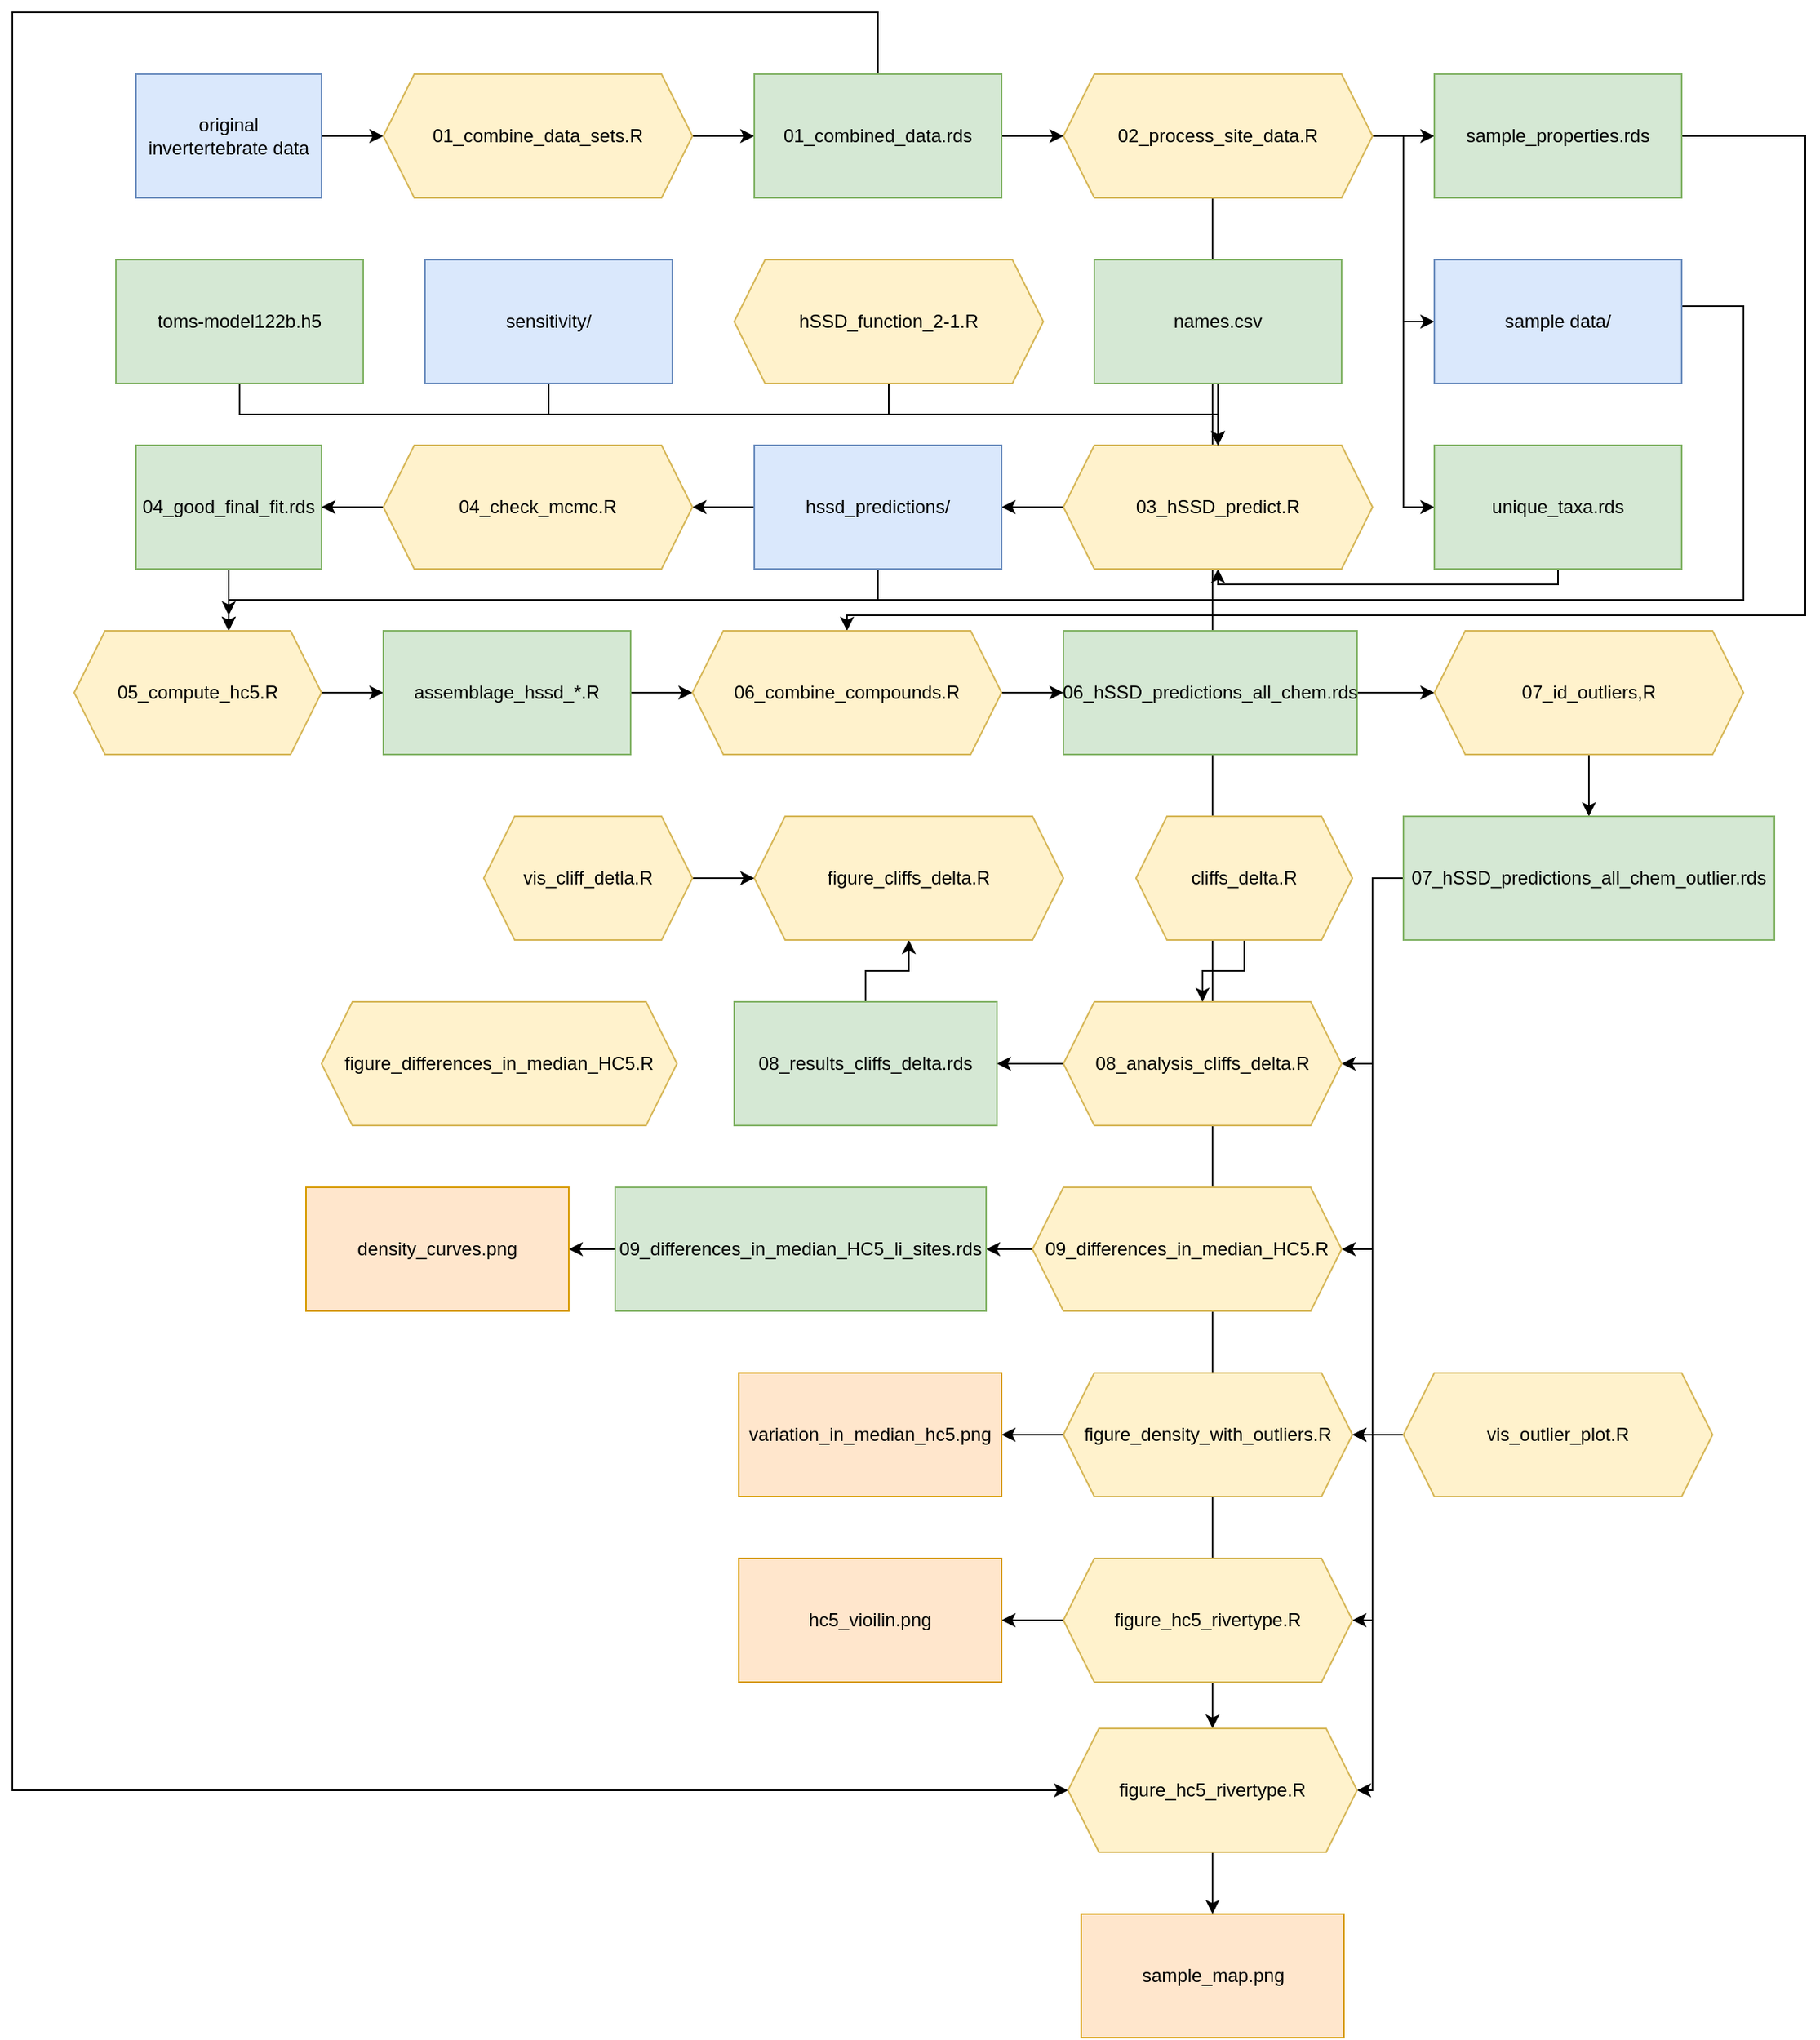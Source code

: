 <mxfile version="23.0.2" type="device">
  <diagram name="Seite-1" id="txEELcrRT0CtuvWOZt8n">
    <mxGraphModel dx="3046" dy="2218" grid="1" gridSize="10" guides="1" tooltips="1" connect="1" arrows="1" fold="1" page="1" pageScale="1" pageWidth="827" pageHeight="1169" math="0" shadow="0">
      <root>
        <mxCell id="0" />
        <mxCell id="1" parent="0" />
        <mxCell id="SzXTyKBljjCxeQ0iYxZj-3" style="edgeStyle=orthogonalEdgeStyle;rounded=0;orthogonalLoop=1;jettySize=auto;html=1;entryX=0;entryY=0.5;entryDx=0;entryDy=0;" parent="1" source="SzXTyKBljjCxeQ0iYxZj-1" target="SzXTyKBljjCxeQ0iYxZj-2" edge="1">
          <mxGeometry relative="1" as="geometry" />
        </mxCell>
        <mxCell id="SzXTyKBljjCxeQ0iYxZj-1" value="original invertertebrate data" style="rounded=0;whiteSpace=wrap;html=1;fillColor=#dae8fc;strokeColor=#6c8ebf;" parent="1" vertex="1">
          <mxGeometry x="40" y="40" width="120" height="80" as="geometry" />
        </mxCell>
        <mxCell id="SzXTyKBljjCxeQ0iYxZj-5" style="edgeStyle=orthogonalEdgeStyle;rounded=0;orthogonalLoop=1;jettySize=auto;html=1;entryX=0;entryY=0.5;entryDx=0;entryDy=0;" parent="1" source="SzXTyKBljjCxeQ0iYxZj-2" target="SzXTyKBljjCxeQ0iYxZj-4" edge="1">
          <mxGeometry relative="1" as="geometry" />
        </mxCell>
        <mxCell id="SzXTyKBljjCxeQ0iYxZj-2" value="01_combine_data_sets.R" style="shape=hexagon;perimeter=hexagonPerimeter2;whiteSpace=wrap;html=1;fixedSize=1;fillColor=#fff2cc;strokeColor=#d6b656;" parent="1" vertex="1">
          <mxGeometry x="200" y="40" width="200" height="80" as="geometry" />
        </mxCell>
        <mxCell id="SzXTyKBljjCxeQ0iYxZj-7" style="edgeStyle=orthogonalEdgeStyle;rounded=0;orthogonalLoop=1;jettySize=auto;html=1;entryX=0;entryY=0.5;entryDx=0;entryDy=0;" parent="1" source="SzXTyKBljjCxeQ0iYxZj-4" target="SzXTyKBljjCxeQ0iYxZj-6" edge="1">
          <mxGeometry relative="1" as="geometry" />
        </mxCell>
        <mxCell id="7hBWQhLTmkUA8XzlazY2-7" style="edgeStyle=orthogonalEdgeStyle;rounded=0;orthogonalLoop=1;jettySize=auto;html=1;entryX=0.5;entryY=0;entryDx=0;entryDy=0;" edge="1" parent="1" source="SzXTyKBljjCxeQ0iYxZj-4" target="7hBWQhLTmkUA8XzlazY2-5">
          <mxGeometry relative="1" as="geometry">
            <Array as="points">
              <mxPoint x="737" y="80" />
            </Array>
          </mxGeometry>
        </mxCell>
        <mxCell id="7hBWQhLTmkUA8XzlazY2-9" style="edgeStyle=orthogonalEdgeStyle;rounded=0;orthogonalLoop=1;jettySize=auto;html=1;entryX=0;entryY=0.5;entryDx=0;entryDy=0;" edge="1" parent="1" source="SzXTyKBljjCxeQ0iYxZj-4" target="7hBWQhLTmkUA8XzlazY2-5">
          <mxGeometry relative="1" as="geometry">
            <Array as="points">
              <mxPoint x="520" />
              <mxPoint x="-40" />
              <mxPoint x="-40" y="1150" />
            </Array>
          </mxGeometry>
        </mxCell>
        <mxCell id="SzXTyKBljjCxeQ0iYxZj-4" value="01_combined_data.rds" style="rounded=0;whiteSpace=wrap;html=1;fillColor=#d5e8d4;strokeColor=#82b366;" parent="1" vertex="1">
          <mxGeometry x="440" y="40" width="160" height="80" as="geometry" />
        </mxCell>
        <mxCell id="SzXTyKBljjCxeQ0iYxZj-9" style="edgeStyle=orthogonalEdgeStyle;rounded=0;orthogonalLoop=1;jettySize=auto;html=1;entryX=0;entryY=0.5;entryDx=0;entryDy=0;" parent="1" source="SzXTyKBljjCxeQ0iYxZj-6" target="SzXTyKBljjCxeQ0iYxZj-8" edge="1">
          <mxGeometry relative="1" as="geometry" />
        </mxCell>
        <mxCell id="SzXTyKBljjCxeQ0iYxZj-11" style="edgeStyle=orthogonalEdgeStyle;rounded=0;orthogonalLoop=1;jettySize=auto;html=1;entryX=0;entryY=0.5;entryDx=0;entryDy=0;" parent="1" source="SzXTyKBljjCxeQ0iYxZj-6" target="SzXTyKBljjCxeQ0iYxZj-10" edge="1">
          <mxGeometry relative="1" as="geometry">
            <Array as="points">
              <mxPoint x="860" y="80" />
              <mxPoint x="860" y="320" />
            </Array>
          </mxGeometry>
        </mxCell>
        <mxCell id="SzXTyKBljjCxeQ0iYxZj-13" style="edgeStyle=orthogonalEdgeStyle;rounded=0;orthogonalLoop=1;jettySize=auto;html=1;entryX=0;entryY=0.5;entryDx=0;entryDy=0;" parent="1" source="SzXTyKBljjCxeQ0iYxZj-6" target="SzXTyKBljjCxeQ0iYxZj-12" edge="1">
          <mxGeometry relative="1" as="geometry" />
        </mxCell>
        <mxCell id="SzXTyKBljjCxeQ0iYxZj-6" value="02_process_site_data.R" style="shape=hexagon;perimeter=hexagonPerimeter2;whiteSpace=wrap;html=1;fixedSize=1;fillColor=#fff2cc;strokeColor=#d6b656;" parent="1" vertex="1">
          <mxGeometry x="640" y="40" width="200" height="80" as="geometry" />
        </mxCell>
        <mxCell id="Wgxx5FANuueddd5IpZ-m-36" style="edgeStyle=orthogonalEdgeStyle;rounded=0;orthogonalLoop=1;jettySize=auto;html=1;" parent="1" source="SzXTyKBljjCxeQ0iYxZj-8" target="Wgxx5FANuueddd5IpZ-m-34" edge="1">
          <mxGeometry relative="1" as="geometry">
            <Array as="points">
              <mxPoint x="1120" y="80" />
              <mxPoint x="1120" y="390" />
              <mxPoint x="500" y="390" />
            </Array>
          </mxGeometry>
        </mxCell>
        <mxCell id="SzXTyKBljjCxeQ0iYxZj-8" value="sample_properties.rds" style="rounded=0;whiteSpace=wrap;html=1;fillColor=#d5e8d4;strokeColor=#82b366;" parent="1" vertex="1">
          <mxGeometry x="880" y="40" width="160" height="80" as="geometry" />
        </mxCell>
        <mxCell id="Wgxx5FANuueddd5IpZ-m-24" style="edgeStyle=orthogonalEdgeStyle;rounded=0;orthogonalLoop=1;jettySize=auto;html=1;entryX=0.5;entryY=1;entryDx=0;entryDy=0;" parent="1" source="SzXTyKBljjCxeQ0iYxZj-10" target="Wgxx5FANuueddd5IpZ-m-1" edge="1">
          <mxGeometry relative="1" as="geometry">
            <Array as="points">
              <mxPoint x="960" y="370" />
              <mxPoint x="740" y="370" />
            </Array>
          </mxGeometry>
        </mxCell>
        <mxCell id="SzXTyKBljjCxeQ0iYxZj-10" value="unique_taxa.rds" style="rounded=0;whiteSpace=wrap;html=1;fillColor=#d5e8d4;strokeColor=#82b366;" parent="1" vertex="1">
          <mxGeometry x="880" y="280" width="160" height="80" as="geometry" />
        </mxCell>
        <mxCell id="Wgxx5FANuueddd5IpZ-m-28" style="edgeStyle=orthogonalEdgeStyle;rounded=0;orthogonalLoop=1;jettySize=auto;html=1;entryX=0.625;entryY=0;entryDx=0;entryDy=0;" parent="1" edge="1">
          <mxGeometry relative="1" as="geometry">
            <mxPoint x="1040" y="190" as="sourcePoint" />
            <mxPoint x="100" y="390" as="targetPoint" />
            <Array as="points">
              <mxPoint x="1080" y="190" />
              <mxPoint x="1080" y="380" />
              <mxPoint x="100" y="380" />
            </Array>
          </mxGeometry>
        </mxCell>
        <mxCell id="SzXTyKBljjCxeQ0iYxZj-12" value="sample data/" style="rounded=0;whiteSpace=wrap;html=1;fillColor=#dae8fc;strokeColor=#6c8ebf;" parent="1" vertex="1">
          <mxGeometry x="880" y="160" width="160" height="80" as="geometry" />
        </mxCell>
        <mxCell id="Wgxx5FANuueddd5IpZ-m-13" style="edgeStyle=orthogonalEdgeStyle;rounded=0;orthogonalLoop=1;jettySize=auto;html=1;entryX=1;entryY=0.5;entryDx=0;entryDy=0;" parent="1" source="Wgxx5FANuueddd5IpZ-m-1" target="Wgxx5FANuueddd5IpZ-m-12" edge="1">
          <mxGeometry relative="1" as="geometry" />
        </mxCell>
        <mxCell id="Wgxx5FANuueddd5IpZ-m-1" value="03_hSSD_predict.R" style="shape=hexagon;perimeter=hexagonPerimeter2;whiteSpace=wrap;html=1;fixedSize=1;fillColor=#fff2cc;strokeColor=#d6b656;" parent="1" vertex="1">
          <mxGeometry x="640" y="280" width="200" height="80" as="geometry" />
        </mxCell>
        <mxCell id="Wgxx5FANuueddd5IpZ-m-18" style="edgeStyle=orthogonalEdgeStyle;rounded=0;orthogonalLoop=1;jettySize=auto;html=1;" parent="1" source="Wgxx5FANuueddd5IpZ-m-2" target="Wgxx5FANuueddd5IpZ-m-1" edge="1">
          <mxGeometry relative="1" as="geometry" />
        </mxCell>
        <mxCell id="Wgxx5FANuueddd5IpZ-m-2" value="names.csv" style="rounded=0;whiteSpace=wrap;html=1;fillColor=#d5e8d4;strokeColor=#82b366;" parent="1" vertex="1">
          <mxGeometry x="660" y="160" width="160" height="80" as="geometry" />
        </mxCell>
        <mxCell id="Wgxx5FANuueddd5IpZ-m-19" style="edgeStyle=orthogonalEdgeStyle;rounded=0;orthogonalLoop=1;jettySize=auto;html=1;entryX=0.5;entryY=0;entryDx=0;entryDy=0;" parent="1" source="Wgxx5FANuueddd5IpZ-m-4" target="Wgxx5FANuueddd5IpZ-m-1" edge="1">
          <mxGeometry relative="1" as="geometry">
            <Array as="points">
              <mxPoint x="527" y="260" />
              <mxPoint x="740" y="260" />
            </Array>
          </mxGeometry>
        </mxCell>
        <mxCell id="Wgxx5FANuueddd5IpZ-m-4" value="hSSD_function_2-1.R" style="shape=hexagon;perimeter=hexagonPerimeter2;whiteSpace=wrap;html=1;fixedSize=1;fillColor=#fff2cc;strokeColor=#d6b656;" parent="1" vertex="1">
          <mxGeometry x="427" y="160" width="200" height="80" as="geometry" />
        </mxCell>
        <mxCell id="Wgxx5FANuueddd5IpZ-m-20" style="edgeStyle=orthogonalEdgeStyle;rounded=0;orthogonalLoop=1;jettySize=auto;html=1;entryX=0.5;entryY=0;entryDx=0;entryDy=0;" parent="1" source="Wgxx5FANuueddd5IpZ-m-8" target="Wgxx5FANuueddd5IpZ-m-1" edge="1">
          <mxGeometry relative="1" as="geometry">
            <mxPoint x="310" y="260" as="targetPoint" />
            <Array as="points">
              <mxPoint x="307" y="260" />
              <mxPoint x="740" y="260" />
            </Array>
          </mxGeometry>
        </mxCell>
        <mxCell id="Wgxx5FANuueddd5IpZ-m-8" value="sensitivity/" style="rounded=0;whiteSpace=wrap;html=1;fillColor=#dae8fc;strokeColor=#6c8ebf;" parent="1" vertex="1">
          <mxGeometry x="227" y="160" width="160" height="80" as="geometry" />
        </mxCell>
        <mxCell id="Wgxx5FANuueddd5IpZ-m-23" style="edgeStyle=orthogonalEdgeStyle;rounded=0;orthogonalLoop=1;jettySize=auto;html=1;entryX=0.5;entryY=0;entryDx=0;entryDy=0;" parent="1" source="Wgxx5FANuueddd5IpZ-m-10" target="Wgxx5FANuueddd5IpZ-m-1" edge="1">
          <mxGeometry relative="1" as="geometry">
            <Array as="points">
              <mxPoint x="107" y="260" />
              <mxPoint x="740" y="260" />
            </Array>
          </mxGeometry>
        </mxCell>
        <mxCell id="Wgxx5FANuueddd5IpZ-m-10" value="toms-model122b.h5" style="rounded=0;whiteSpace=wrap;html=1;fillColor=#d5e8d4;strokeColor=#82b366;" parent="1" vertex="1">
          <mxGeometry x="27" y="160" width="160" height="80" as="geometry" />
        </mxCell>
        <mxCell id="Wgxx5FANuueddd5IpZ-m-15" style="edgeStyle=orthogonalEdgeStyle;rounded=0;orthogonalLoop=1;jettySize=auto;html=1;entryX=1;entryY=0.5;entryDx=0;entryDy=0;" parent="1" source="Wgxx5FANuueddd5IpZ-m-12" target="Wgxx5FANuueddd5IpZ-m-14" edge="1">
          <mxGeometry relative="1" as="geometry" />
        </mxCell>
        <mxCell id="Wgxx5FANuueddd5IpZ-m-27" style="edgeStyle=orthogonalEdgeStyle;rounded=0;orthogonalLoop=1;jettySize=auto;html=1;" parent="1" source="Wgxx5FANuueddd5IpZ-m-12" target="Wgxx5FANuueddd5IpZ-m-25" edge="1">
          <mxGeometry relative="1" as="geometry">
            <Array as="points">
              <mxPoint x="520" y="380" />
              <mxPoint x="100" y="380" />
            </Array>
          </mxGeometry>
        </mxCell>
        <mxCell id="Wgxx5FANuueddd5IpZ-m-12" value="hssd_predictions/" style="rounded=0;whiteSpace=wrap;html=1;fillColor=#dae8fc;strokeColor=#6c8ebf;" parent="1" vertex="1">
          <mxGeometry x="440" y="280" width="160" height="80" as="geometry" />
        </mxCell>
        <mxCell id="Wgxx5FANuueddd5IpZ-m-17" style="edgeStyle=orthogonalEdgeStyle;rounded=0;orthogonalLoop=1;jettySize=auto;html=1;entryX=1;entryY=0.5;entryDx=0;entryDy=0;" parent="1" source="Wgxx5FANuueddd5IpZ-m-14" target="Wgxx5FANuueddd5IpZ-m-16" edge="1">
          <mxGeometry relative="1" as="geometry" />
        </mxCell>
        <mxCell id="Wgxx5FANuueddd5IpZ-m-14" value="04_check_mcmc.R" style="shape=hexagon;perimeter=hexagonPerimeter2;whiteSpace=wrap;html=1;fixedSize=1;fillColor=#fff2cc;strokeColor=#d6b656;" parent="1" vertex="1">
          <mxGeometry x="200" y="280" width="200" height="80" as="geometry" />
        </mxCell>
        <mxCell id="Wgxx5FANuueddd5IpZ-m-26" style="edgeStyle=orthogonalEdgeStyle;rounded=0;orthogonalLoop=1;jettySize=auto;html=1;entryX=0.625;entryY=0;entryDx=0;entryDy=0;" parent="1" source="Wgxx5FANuueddd5IpZ-m-16" target="Wgxx5FANuueddd5IpZ-m-25" edge="1">
          <mxGeometry relative="1" as="geometry" />
        </mxCell>
        <mxCell id="Wgxx5FANuueddd5IpZ-m-16" value="04_good_final_fit.rds" style="rounded=0;whiteSpace=wrap;html=1;fillColor=#d5e8d4;strokeColor=#82b366;" parent="1" vertex="1">
          <mxGeometry x="40" y="280" width="120" height="80" as="geometry" />
        </mxCell>
        <mxCell id="Wgxx5FANuueddd5IpZ-m-32" style="edgeStyle=orthogonalEdgeStyle;rounded=0;orthogonalLoop=1;jettySize=auto;html=1;entryX=0;entryY=0.5;entryDx=0;entryDy=0;" parent="1" source="Wgxx5FANuueddd5IpZ-m-25" target="Wgxx5FANuueddd5IpZ-m-29" edge="1">
          <mxGeometry relative="1" as="geometry" />
        </mxCell>
        <mxCell id="Wgxx5FANuueddd5IpZ-m-25" value="05_compute_hc5.R" style="shape=hexagon;perimeter=hexagonPerimeter2;whiteSpace=wrap;html=1;fixedSize=1;fillColor=#fff2cc;strokeColor=#d6b656;" parent="1" vertex="1">
          <mxGeometry y="400" width="160" height="80" as="geometry" />
        </mxCell>
        <mxCell id="Wgxx5FANuueddd5IpZ-m-35" style="edgeStyle=orthogonalEdgeStyle;rounded=0;orthogonalLoop=1;jettySize=auto;html=1;entryX=0;entryY=0.5;entryDx=0;entryDy=0;" parent="1" source="Wgxx5FANuueddd5IpZ-m-29" target="Wgxx5FANuueddd5IpZ-m-34" edge="1">
          <mxGeometry relative="1" as="geometry" />
        </mxCell>
        <mxCell id="Wgxx5FANuueddd5IpZ-m-29" value="assemblage_hssd_*.R" style="rounded=0;whiteSpace=wrap;html=1;fillColor=#d5e8d4;strokeColor=#82b366;" parent="1" vertex="1">
          <mxGeometry x="200" y="400" width="160" height="80" as="geometry" />
        </mxCell>
        <mxCell id="Wgxx5FANuueddd5IpZ-m-39" style="edgeStyle=orthogonalEdgeStyle;rounded=0;orthogonalLoop=1;jettySize=auto;html=1;entryX=0;entryY=0.5;entryDx=0;entryDy=0;" parent="1" source="Wgxx5FANuueddd5IpZ-m-34" target="Wgxx5FANuueddd5IpZ-m-37" edge="1">
          <mxGeometry relative="1" as="geometry" />
        </mxCell>
        <mxCell id="Wgxx5FANuueddd5IpZ-m-34" value="06_combine_compounds.R" style="shape=hexagon;perimeter=hexagonPerimeter2;whiteSpace=wrap;html=1;fixedSize=1;fillColor=#fff2cc;strokeColor=#d6b656;" parent="1" vertex="1">
          <mxGeometry x="400" y="400" width="200" height="80" as="geometry" />
        </mxCell>
        <mxCell id="Wgxx5FANuueddd5IpZ-m-41" style="edgeStyle=orthogonalEdgeStyle;rounded=0;orthogonalLoop=1;jettySize=auto;html=1;entryX=0;entryY=0.5;entryDx=0;entryDy=0;" parent="1" source="Wgxx5FANuueddd5IpZ-m-37" target="Wgxx5FANuueddd5IpZ-m-40" edge="1">
          <mxGeometry relative="1" as="geometry" />
        </mxCell>
        <mxCell id="Wgxx5FANuueddd5IpZ-m-37" value="06_hSSD_predictions_all_chem.rds" style="rounded=0;whiteSpace=wrap;html=1;fillColor=#d5e8d4;strokeColor=#82b366;" parent="1" vertex="1">
          <mxGeometry x="640" y="400" width="190" height="80" as="geometry" />
        </mxCell>
        <mxCell id="Wgxx5FANuueddd5IpZ-m-43" style="edgeStyle=orthogonalEdgeStyle;rounded=0;orthogonalLoop=1;jettySize=auto;html=1;entryX=0.5;entryY=0;entryDx=0;entryDy=0;" parent="1" source="Wgxx5FANuueddd5IpZ-m-40" target="Wgxx5FANuueddd5IpZ-m-42" edge="1">
          <mxGeometry relative="1" as="geometry" />
        </mxCell>
        <mxCell id="Wgxx5FANuueddd5IpZ-m-40" value="07_id_outliers,R" style="shape=hexagon;perimeter=hexagonPerimeter2;whiteSpace=wrap;html=1;fixedSize=1;fillColor=#fff2cc;strokeColor=#d6b656;" parent="1" vertex="1">
          <mxGeometry x="880" y="400" width="200" height="80" as="geometry" />
        </mxCell>
        <mxCell id="Wgxx5FANuueddd5IpZ-m-47" style="edgeStyle=orthogonalEdgeStyle;rounded=0;orthogonalLoop=1;jettySize=auto;html=1;entryX=1;entryY=0.5;entryDx=0;entryDy=0;" parent="1" target="Wgxx5FANuueddd5IpZ-m-44" edge="1">
          <mxGeometry relative="1" as="geometry">
            <mxPoint x="840" y="710" as="sourcePoint" />
            <Array as="points">
              <mxPoint x="840" y="680" />
            </Array>
          </mxGeometry>
        </mxCell>
        <mxCell id="Wgxx5FANuueddd5IpZ-m-52" style="edgeStyle=orthogonalEdgeStyle;rounded=0;orthogonalLoop=1;jettySize=auto;html=1;entryX=1;entryY=0.5;entryDx=0;entryDy=0;exitX=0;exitY=0.5;exitDx=0;exitDy=0;" parent="1" source="Wgxx5FANuueddd5IpZ-m-42" target="Wgxx5FANuueddd5IpZ-m-51" edge="1">
          <mxGeometry relative="1" as="geometry">
            <Array as="points">
              <mxPoint x="840" y="560" />
              <mxPoint x="840" y="800" />
            </Array>
            <mxPoint x="944.96" y="520" as="sourcePoint" />
            <mxPoint x="911.96" y="760" as="targetPoint" />
          </mxGeometry>
        </mxCell>
        <mxCell id="mlRz_CVDaOMTCew8tDUk-2" style="edgeStyle=orthogonalEdgeStyle;rounded=0;orthogonalLoop=1;jettySize=auto;html=1;entryX=1;entryY=0.5;entryDx=0;entryDy=0;exitX=0;exitY=0.5;exitDx=0;exitDy=0;" parent="1" source="Wgxx5FANuueddd5IpZ-m-42" target="mlRz_CVDaOMTCew8tDUk-1" edge="1">
          <mxGeometry relative="1" as="geometry">
            <mxPoint x="840" y="710" as="sourcePoint" />
            <Array as="points">
              <mxPoint x="840" y="560" />
              <mxPoint x="840" y="920" />
            </Array>
          </mxGeometry>
        </mxCell>
        <mxCell id="7hBWQhLTmkUA8XzlazY2-2" style="edgeStyle=orthogonalEdgeStyle;rounded=0;orthogonalLoop=1;jettySize=auto;html=1;entryX=1;entryY=0.5;entryDx=0;entryDy=0;" edge="1" parent="1" source="Wgxx5FANuueddd5IpZ-m-42" target="7hBWQhLTmkUA8XzlazY2-1">
          <mxGeometry relative="1" as="geometry">
            <Array as="points">
              <mxPoint x="840" y="560" />
              <mxPoint x="840" y="1040" />
            </Array>
          </mxGeometry>
        </mxCell>
        <mxCell id="7hBWQhLTmkUA8XzlazY2-6" style="edgeStyle=orthogonalEdgeStyle;rounded=0;orthogonalLoop=1;jettySize=auto;html=1;entryX=1;entryY=0.5;entryDx=0;entryDy=0;" edge="1" parent="1" source="Wgxx5FANuueddd5IpZ-m-42" target="7hBWQhLTmkUA8XzlazY2-5">
          <mxGeometry relative="1" as="geometry">
            <Array as="points">
              <mxPoint x="840" y="560" />
              <mxPoint x="840" y="1150" />
            </Array>
          </mxGeometry>
        </mxCell>
        <mxCell id="Wgxx5FANuueddd5IpZ-m-42" value="07_hSSD_predictions_all_chem_outlier.rds" style="rounded=0;whiteSpace=wrap;html=1;fillColor=#d5e8d4;strokeColor=#82b366;" parent="1" vertex="1">
          <mxGeometry x="860" y="520" width="240" height="80" as="geometry" />
        </mxCell>
        <mxCell id="Wgxx5FANuueddd5IpZ-m-50" style="edgeStyle=orthogonalEdgeStyle;rounded=0;orthogonalLoop=1;jettySize=auto;html=1;entryX=1;entryY=0.5;entryDx=0;entryDy=0;" parent="1" source="Wgxx5FANuueddd5IpZ-m-44" target="Wgxx5FANuueddd5IpZ-m-48" edge="1">
          <mxGeometry relative="1" as="geometry" />
        </mxCell>
        <mxCell id="Wgxx5FANuueddd5IpZ-m-44" value="08_analysis_cliffs_delta.R" style="shape=hexagon;perimeter=hexagonPerimeter2;whiteSpace=wrap;html=1;fixedSize=1;fillColor=#fff2cc;strokeColor=#d6b656;" parent="1" vertex="1">
          <mxGeometry x="640" y="640" width="180" height="80" as="geometry" />
        </mxCell>
        <mxCell id="Wgxx5FANuueddd5IpZ-m-49" style="edgeStyle=orthogonalEdgeStyle;rounded=0;orthogonalLoop=1;jettySize=auto;html=1;entryX=0.5;entryY=0;entryDx=0;entryDy=0;" parent="1" source="Wgxx5FANuueddd5IpZ-m-45" target="Wgxx5FANuueddd5IpZ-m-44" edge="1">
          <mxGeometry relative="1" as="geometry" />
        </mxCell>
        <mxCell id="Wgxx5FANuueddd5IpZ-m-45" value="cliffs_delta.R" style="shape=hexagon;perimeter=hexagonPerimeter2;whiteSpace=wrap;html=1;fixedSize=1;fillColor=#fff2cc;strokeColor=#d6b656;" parent="1" vertex="1">
          <mxGeometry x="687" y="520" width="140" height="80" as="geometry" />
        </mxCell>
        <mxCell id="mlRz_CVDaOMTCew8tDUk-11" style="edgeStyle=orthogonalEdgeStyle;rounded=0;orthogonalLoop=1;jettySize=auto;html=1;entryX=0.5;entryY=1;entryDx=0;entryDy=0;" parent="1" source="Wgxx5FANuueddd5IpZ-m-48" target="Wgxx5FANuueddd5IpZ-m-55" edge="1">
          <mxGeometry relative="1" as="geometry" />
        </mxCell>
        <mxCell id="Wgxx5FANuueddd5IpZ-m-48" value="08_results_cliffs_delta.rds" style="rounded=0;whiteSpace=wrap;html=1;fillColor=#d5e8d4;strokeColor=#82b366;" parent="1" vertex="1">
          <mxGeometry x="427" y="640" width="170" height="80" as="geometry" />
        </mxCell>
        <mxCell id="Wgxx5FANuueddd5IpZ-m-54" style="edgeStyle=orthogonalEdgeStyle;rounded=0;orthogonalLoop=1;jettySize=auto;html=1;" parent="1" source="Wgxx5FANuueddd5IpZ-m-51" target="Wgxx5FANuueddd5IpZ-m-53" edge="1">
          <mxGeometry relative="1" as="geometry" />
        </mxCell>
        <mxCell id="Wgxx5FANuueddd5IpZ-m-51" value="09_differences_in_median_HC5.R" style="shape=hexagon;perimeter=hexagonPerimeter2;whiteSpace=wrap;html=1;fixedSize=1;fillColor=#fff2cc;strokeColor=#d6b656;" parent="1" vertex="1">
          <mxGeometry x="620" y="760" width="200" height="80" as="geometry" />
        </mxCell>
        <mxCell id="mlRz_CVDaOMTCew8tDUk-13" style="edgeStyle=orthogonalEdgeStyle;rounded=0;orthogonalLoop=1;jettySize=auto;html=1;entryX=1;entryY=0.5;entryDx=0;entryDy=0;" parent="1" source="Wgxx5FANuueddd5IpZ-m-53" target="mlRz_CVDaOMTCew8tDUk-9" edge="1">
          <mxGeometry relative="1" as="geometry" />
        </mxCell>
        <mxCell id="Wgxx5FANuueddd5IpZ-m-53" value="09_differences_in_median_HC5_li_sites.rds" style="rounded=0;whiteSpace=wrap;html=1;fillColor=#d5e8d4;strokeColor=#82b366;" parent="1" vertex="1">
          <mxGeometry x="350" y="760" width="240" height="80" as="geometry" />
        </mxCell>
        <mxCell id="Wgxx5FANuueddd5IpZ-m-55" value="figure_cliffs_delta.R" style="shape=hexagon;perimeter=hexagonPerimeter2;whiteSpace=wrap;html=1;fixedSize=1;fillColor=#fff2cc;strokeColor=#d6b656;" parent="1" vertex="1">
          <mxGeometry x="440" y="520" width="200" height="80" as="geometry" />
        </mxCell>
        <mxCell id="mlRz_CVDaOMTCew8tDUk-12" style="edgeStyle=orthogonalEdgeStyle;rounded=0;orthogonalLoop=1;jettySize=auto;html=1;" parent="1" source="Wgxx5FANuueddd5IpZ-m-57" target="Wgxx5FANuueddd5IpZ-m-55" edge="1">
          <mxGeometry relative="1" as="geometry" />
        </mxCell>
        <mxCell id="Wgxx5FANuueddd5IpZ-m-57" value="vis_cliff_detla.R" style="shape=hexagon;perimeter=hexagonPerimeter2;whiteSpace=wrap;html=1;fixedSize=1;fillColor=#fff2cc;strokeColor=#d6b656;" parent="1" vertex="1">
          <mxGeometry x="265" y="520" width="135" height="80" as="geometry" />
        </mxCell>
        <mxCell id="mlRz_CVDaOMTCew8tDUk-6" style="edgeStyle=orthogonalEdgeStyle;rounded=0;orthogonalLoop=1;jettySize=auto;html=1;entryX=1;entryY=0.5;entryDx=0;entryDy=0;" parent="1" source="mlRz_CVDaOMTCew8tDUk-1" target="mlRz_CVDaOMTCew8tDUk-5" edge="1">
          <mxGeometry relative="1" as="geometry" />
        </mxCell>
        <mxCell id="mlRz_CVDaOMTCew8tDUk-1" value="figure_density_with_outliers.R" style="shape=hexagon;perimeter=hexagonPerimeter2;whiteSpace=wrap;html=1;fixedSize=1;fillColor=#fff2cc;strokeColor=#d6b656;" parent="1" vertex="1">
          <mxGeometry x="640" y="880" width="187" height="80" as="geometry" />
        </mxCell>
        <mxCell id="mlRz_CVDaOMTCew8tDUk-4" style="edgeStyle=orthogonalEdgeStyle;rounded=0;orthogonalLoop=1;jettySize=auto;html=1;" parent="1" source="mlRz_CVDaOMTCew8tDUk-3" target="mlRz_CVDaOMTCew8tDUk-1" edge="1">
          <mxGeometry relative="1" as="geometry" />
        </mxCell>
        <mxCell id="mlRz_CVDaOMTCew8tDUk-3" value="vis_outlier_plot.R" style="shape=hexagon;perimeter=hexagonPerimeter2;whiteSpace=wrap;html=1;fixedSize=1;fillColor=#fff2cc;strokeColor=#d6b656;" parent="1" vertex="1">
          <mxGeometry x="860" y="880" width="200" height="80" as="geometry" />
        </mxCell>
        <mxCell id="mlRz_CVDaOMTCew8tDUk-5" value="variation_in_median_hc5.png" style="rounded=0;whiteSpace=wrap;html=1;fillColor=#ffe6cc;strokeColor=#d79b00;" parent="1" vertex="1">
          <mxGeometry x="430" y="880" width="170" height="80" as="geometry" />
        </mxCell>
        <mxCell id="mlRz_CVDaOMTCew8tDUk-7" value="figure_differences_in_median_HC5.R" style="shape=hexagon;perimeter=hexagonPerimeter2;whiteSpace=wrap;html=1;fixedSize=1;fillColor=#fff2cc;strokeColor=#d6b656;" parent="1" vertex="1">
          <mxGeometry x="160" y="640" width="230" height="80" as="geometry" />
        </mxCell>
        <mxCell id="mlRz_CVDaOMTCew8tDUk-9" value="density_curves.png" style="rounded=0;whiteSpace=wrap;html=1;fillColor=#ffe6cc;strokeColor=#d79b00;" parent="1" vertex="1">
          <mxGeometry x="150" y="760" width="170" height="80" as="geometry" />
        </mxCell>
        <mxCell id="7hBWQhLTmkUA8XzlazY2-4" style="edgeStyle=orthogonalEdgeStyle;rounded=0;orthogonalLoop=1;jettySize=auto;html=1;entryX=1;entryY=0.5;entryDx=0;entryDy=0;" edge="1" parent="1" source="7hBWQhLTmkUA8XzlazY2-1" target="7hBWQhLTmkUA8XzlazY2-3">
          <mxGeometry relative="1" as="geometry" />
        </mxCell>
        <mxCell id="7hBWQhLTmkUA8XzlazY2-1" value="figure_hc5_rivertype.R" style="shape=hexagon;perimeter=hexagonPerimeter2;whiteSpace=wrap;html=1;fixedSize=1;fillColor=#fff2cc;strokeColor=#d6b656;" vertex="1" parent="1">
          <mxGeometry x="640" y="1000" width="187" height="80" as="geometry" />
        </mxCell>
        <mxCell id="7hBWQhLTmkUA8XzlazY2-3" value="hc5_vioilin.png" style="rounded=0;whiteSpace=wrap;html=1;fillColor=#ffe6cc;strokeColor=#d79b00;" vertex="1" parent="1">
          <mxGeometry x="430" y="1000" width="170" height="80" as="geometry" />
        </mxCell>
        <mxCell id="7hBWQhLTmkUA8XzlazY2-11" style="edgeStyle=orthogonalEdgeStyle;rounded=0;orthogonalLoop=1;jettySize=auto;html=1;" edge="1" parent="1" source="7hBWQhLTmkUA8XzlazY2-5" target="7hBWQhLTmkUA8XzlazY2-10">
          <mxGeometry relative="1" as="geometry" />
        </mxCell>
        <mxCell id="7hBWQhLTmkUA8XzlazY2-5" value="figure_hc5_rivertype.R" style="shape=hexagon;perimeter=hexagonPerimeter2;whiteSpace=wrap;html=1;fixedSize=1;fillColor=#fff2cc;strokeColor=#d6b656;" vertex="1" parent="1">
          <mxGeometry x="643" y="1110" width="187" height="80" as="geometry" />
        </mxCell>
        <mxCell id="7hBWQhLTmkUA8XzlazY2-10" value="sample_map.png" style="rounded=0;whiteSpace=wrap;html=1;fillColor=#ffe6cc;strokeColor=#d79b00;" vertex="1" parent="1">
          <mxGeometry x="651.5" y="1230" width="170" height="80" as="geometry" />
        </mxCell>
      </root>
    </mxGraphModel>
  </diagram>
</mxfile>

